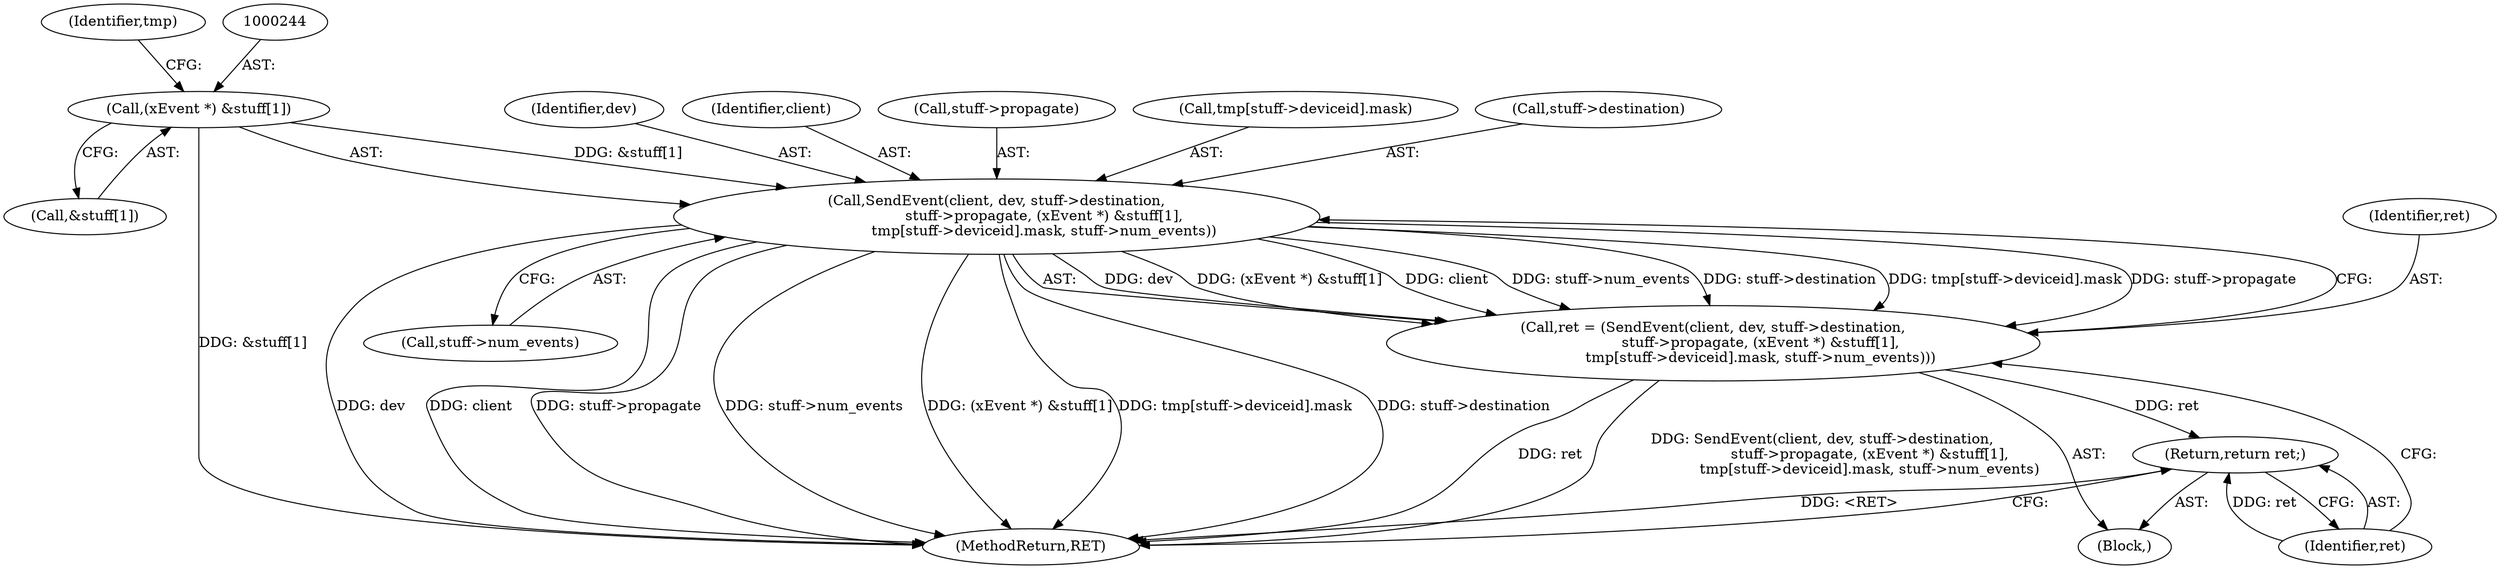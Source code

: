 digraph "0_xserver_8caed4df36b1f802b4992edcfd282cbeeec35d9d@array" {
"1000234" [label="(Call,SendEvent(client, dev, stuff->destination,\n                     stuff->propagate, (xEvent *) &stuff[1],\n                     tmp[stuff->deviceid].mask, stuff->num_events))"];
"1000243" [label="(Call,(xEvent *) &stuff[1])"];
"1000232" [label="(Call,ret = (SendEvent(client, dev, stuff->destination,\n                     stuff->propagate, (xEvent *) &stuff[1],\n                     tmp[stuff->deviceid].mask, stuff->num_events)))"];
"1000259" [label="(Return,return ret;)"];
"1000256" [label="(Call,stuff->num_events)"];
"1000245" [label="(Call,&stuff[1])"];
"1000243" [label="(Call,(xEvent *) &stuff[1])"];
"1000261" [label="(MethodReturn,RET)"];
"1000232" [label="(Call,ret = (SendEvent(client, dev, stuff->destination,\n                     stuff->propagate, (xEvent *) &stuff[1],\n                     tmp[stuff->deviceid].mask, stuff->num_events)))"];
"1000249" [label="(Call,tmp[stuff->deviceid].mask)"];
"1000237" [label="(Call,stuff->destination)"];
"1000251" [label="(Identifier,tmp)"];
"1000103" [label="(Block,)"];
"1000233" [label="(Identifier,ret)"];
"1000259" [label="(Return,return ret;)"];
"1000236" [label="(Identifier,dev)"];
"1000260" [label="(Identifier,ret)"];
"1000235" [label="(Identifier,client)"];
"1000240" [label="(Call,stuff->propagate)"];
"1000234" [label="(Call,SendEvent(client, dev, stuff->destination,\n                     stuff->propagate, (xEvent *) &stuff[1],\n                     tmp[stuff->deviceid].mask, stuff->num_events))"];
"1000234" -> "1000232"  [label="AST: "];
"1000234" -> "1000256"  [label="CFG: "];
"1000235" -> "1000234"  [label="AST: "];
"1000236" -> "1000234"  [label="AST: "];
"1000237" -> "1000234"  [label="AST: "];
"1000240" -> "1000234"  [label="AST: "];
"1000243" -> "1000234"  [label="AST: "];
"1000249" -> "1000234"  [label="AST: "];
"1000256" -> "1000234"  [label="AST: "];
"1000232" -> "1000234"  [label="CFG: "];
"1000234" -> "1000261"  [label="DDG: stuff->destination"];
"1000234" -> "1000261"  [label="DDG: dev"];
"1000234" -> "1000261"  [label="DDG: client"];
"1000234" -> "1000261"  [label="DDG: stuff->propagate"];
"1000234" -> "1000261"  [label="DDG: stuff->num_events"];
"1000234" -> "1000261"  [label="DDG: (xEvent *) &stuff[1]"];
"1000234" -> "1000261"  [label="DDG: tmp[stuff->deviceid].mask"];
"1000234" -> "1000232"  [label="DDG: dev"];
"1000234" -> "1000232"  [label="DDG: (xEvent *) &stuff[1]"];
"1000234" -> "1000232"  [label="DDG: client"];
"1000234" -> "1000232"  [label="DDG: stuff->num_events"];
"1000234" -> "1000232"  [label="DDG: stuff->destination"];
"1000234" -> "1000232"  [label="DDG: tmp[stuff->deviceid].mask"];
"1000234" -> "1000232"  [label="DDG: stuff->propagate"];
"1000243" -> "1000234"  [label="DDG: &stuff[1]"];
"1000243" -> "1000245"  [label="CFG: "];
"1000244" -> "1000243"  [label="AST: "];
"1000245" -> "1000243"  [label="AST: "];
"1000251" -> "1000243"  [label="CFG: "];
"1000243" -> "1000261"  [label="DDG: &stuff[1]"];
"1000232" -> "1000103"  [label="AST: "];
"1000233" -> "1000232"  [label="AST: "];
"1000260" -> "1000232"  [label="CFG: "];
"1000232" -> "1000261"  [label="DDG: ret"];
"1000232" -> "1000261"  [label="DDG: SendEvent(client, dev, stuff->destination,\n                     stuff->propagate, (xEvent *) &stuff[1],\n                     tmp[stuff->deviceid].mask, stuff->num_events)"];
"1000232" -> "1000259"  [label="DDG: ret"];
"1000259" -> "1000103"  [label="AST: "];
"1000259" -> "1000260"  [label="CFG: "];
"1000260" -> "1000259"  [label="AST: "];
"1000261" -> "1000259"  [label="CFG: "];
"1000259" -> "1000261"  [label="DDG: <RET>"];
"1000260" -> "1000259"  [label="DDG: ret"];
}
